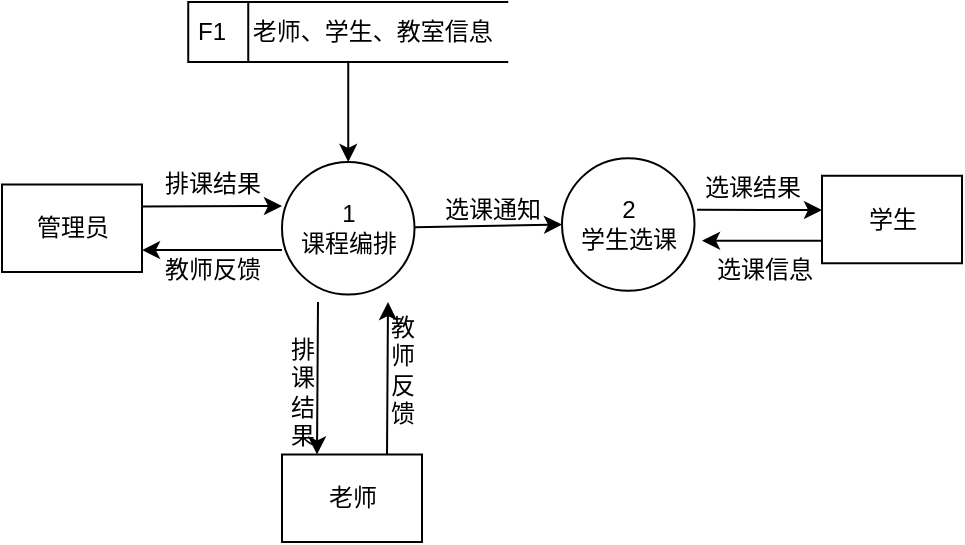 <mxfile>
    <diagram id="bRb-RsJCiRqC6P55WiwC" name="第 1 页">
        <mxGraphModel dx="1031" dy="572" grid="1" gridSize="10" guides="1" tooltips="1" connect="1" arrows="1" fold="1" page="1" pageScale="1" pageWidth="827" pageHeight="1169" math="0" shadow="0">
            <root>
                <mxCell id="0"/>
                <mxCell id="1" parent="0"/>
                <mxCell id="2" style="edgeStyle=none;html=1;exitX=1;exitY=0.25;exitDx=0;exitDy=0;entryX=0;entryY=0.332;entryDx=0;entryDy=0;entryPerimeter=0;" edge="1" parent="1" source="4" target="12">
                    <mxGeometry relative="1" as="geometry"/>
                </mxCell>
                <mxCell id="3" style="edgeStyle=none;html=1;exitX=1;exitY=0.75;exitDx=0;exitDy=0;entryX=1;entryY=0.75;entryDx=0;entryDy=0;" edge="1" parent="1" target="4">
                    <mxGeometry relative="1" as="geometry">
                        <mxPoint x="230" y="294" as="sourcePoint"/>
                    </mxGeometry>
                </mxCell>
                <mxCell id="4" value="管理员" style="html=1;dashed=0;whitespace=wrap;" vertex="1" parent="1">
                    <mxGeometry x="90" y="261.25" width="70" height="43.75" as="geometry"/>
                </mxCell>
                <mxCell id="5" value="排课结果" style="text;html=1;align=center;verticalAlign=middle;resizable=0;points=[];autosize=1;strokeColor=none;fillColor=none;" vertex="1" parent="1">
                    <mxGeometry x="160" y="246.25" width="70" height="30" as="geometry"/>
                </mxCell>
                <mxCell id="6" value="教师反馈" style="text;html=1;align=center;verticalAlign=middle;resizable=0;points=[];autosize=1;strokeColor=none;fillColor=none;" vertex="1" parent="1">
                    <mxGeometry x="160" y="289.38" width="70" height="30" as="geometry"/>
                </mxCell>
                <mxCell id="7" value="教&lt;br&gt;师&lt;br&gt;反&lt;br&gt;馈" style="text;html=1;align=center;verticalAlign=middle;resizable=0;points=[];autosize=1;strokeColor=none;fillColor=none;" vertex="1" parent="1">
                    <mxGeometry x="270" y="319.38" width="40" height="70" as="geometry"/>
                </mxCell>
                <mxCell id="8" value="" style="endArrow=classic;html=1;" edge="1" parent="1">
                    <mxGeometry width="50" height="50" relative="1" as="geometry">
                        <mxPoint x="500" y="289.38" as="sourcePoint"/>
                        <mxPoint x="440" y="289.38" as="targetPoint"/>
                    </mxGeometry>
                </mxCell>
                <mxCell id="9" value="" style="endArrow=classic;html=1;" edge="1" parent="1">
                    <mxGeometry width="50" height="50" relative="1" as="geometry">
                        <mxPoint x="437.5" y="273.88" as="sourcePoint"/>
                        <mxPoint x="500" y="274" as="targetPoint"/>
                    </mxGeometry>
                </mxCell>
                <mxCell id="10" value="选课结果" style="text;html=1;align=center;verticalAlign=middle;resizable=0;points=[];autosize=1;strokeColor=none;fillColor=none;" vertex="1" parent="1">
                    <mxGeometry x="430" y="248.13" width="70" height="30" as="geometry"/>
                </mxCell>
                <mxCell id="11" value="选课信息" style="text;html=1;align=center;verticalAlign=middle;resizable=0;points=[];autosize=1;strokeColor=none;fillColor=none;" vertex="1" parent="1">
                    <mxGeometry x="436.25" y="289.38" width="70" height="30" as="geometry"/>
                </mxCell>
                <mxCell id="12" value="1&lt;br&gt;课程编排" style="shape=ellipse;html=1;dashed=0;whitespace=wrap;aspect=fixed;perimeter=ellipsePerimeter;" vertex="1" parent="1">
                    <mxGeometry x="230" y="250" width="66.25" height="66.25" as="geometry"/>
                </mxCell>
                <mxCell id="13" value="2&lt;br&gt;学生选课" style="shape=ellipse;html=1;dashed=0;whitespace=wrap;aspect=fixed;perimeter=ellipsePerimeter;" vertex="1" parent="1">
                    <mxGeometry x="370" y="248.13" width="66.25" height="66.25" as="geometry"/>
                </mxCell>
                <mxCell id="14" style="edgeStyle=none;html=1;exitX=0.25;exitY=0;exitDx=0;exitDy=0;entryX=0.25;entryY=0;entryDx=0;entryDy=0;" edge="1" parent="1" target="16">
                    <mxGeometry relative="1" as="geometry">
                        <mxPoint x="248" y="320" as="sourcePoint"/>
                    </mxGeometry>
                </mxCell>
                <mxCell id="15" style="edgeStyle=none;html=1;entryX=0.75;entryY=0;entryDx=0;entryDy=0;exitX=0.75;exitY=0;exitDx=0;exitDy=0;" edge="1" parent="1" source="16">
                    <mxGeometry relative="1" as="geometry">
                        <mxPoint x="283" y="320" as="targetPoint"/>
                    </mxGeometry>
                </mxCell>
                <mxCell id="16" value="老师" style="html=1;dashed=0;whitespace=wrap;" vertex="1" parent="1">
                    <mxGeometry x="230" y="396.25" width="70" height="43.75" as="geometry"/>
                </mxCell>
                <mxCell id="17" value="学生" style="html=1;dashed=0;whitespace=wrap;" vertex="1" parent="1">
                    <mxGeometry x="500" y="256.88" width="70" height="43.75" as="geometry"/>
                </mxCell>
                <mxCell id="18" style="edgeStyle=none;html=1;entryX=0.5;entryY=0;entryDx=0;entryDy=0;exitX=0.5;exitY=1;exitDx=0;exitDy=0;" edge="1" parent="1" source="22" target="12">
                    <mxGeometry relative="1" as="geometry">
                        <mxPoint x="280" y="200" as="sourcePoint"/>
                    </mxGeometry>
                </mxCell>
                <mxCell id="19" value="" style="endArrow=classic;html=1;entryX=0;entryY=0.5;entryDx=0;entryDy=0;" edge="1" parent="1" target="13">
                    <mxGeometry width="50" height="50" relative="1" as="geometry">
                        <mxPoint x="296.25" y="282.63" as="sourcePoint"/>
                        <mxPoint x="366.25" y="282.63" as="targetPoint"/>
                    </mxGeometry>
                </mxCell>
                <mxCell id="20" value="选课通知" style="text;html=1;align=center;verticalAlign=middle;resizable=0;points=[];autosize=1;strokeColor=none;fillColor=none;" vertex="1" parent="1">
                    <mxGeometry x="300" y="259.38" width="70" height="30" as="geometry"/>
                </mxCell>
                <mxCell id="21" value="排&lt;br&gt;课&lt;br&gt;结&lt;br&gt;果" style="text;html=1;align=center;verticalAlign=middle;resizable=0;points=[];autosize=1;strokeColor=none;fillColor=none;" vertex="1" parent="1">
                    <mxGeometry x="220.0" y="330" width="40" height="70" as="geometry"/>
                </mxCell>
                <mxCell id="22" value="&lt;span style=&quot;text-align: center;&quot;&gt;F1&amp;nbsp; &amp;nbsp; 老师、学生、教室信息&lt;/span&gt;" style="html=1;dashed=0;whitespace=wrap;shape=mxgraph.dfd.dataStoreID;align=left;spacingLeft=3;points=[[0,0],[0.5,0],[1,0],[0,0.5],[1,0.5],[0,1],[0.5,1],[1,1]];" vertex="1" parent="1">
                    <mxGeometry x="183.12" y="170" width="160" height="30" as="geometry"/>
                </mxCell>
            </root>
        </mxGraphModel>
    </diagram>
</mxfile>
